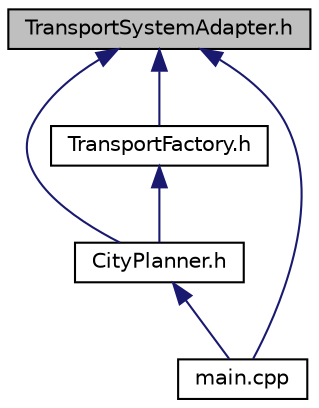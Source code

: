 digraph "TransportSystemAdapter.h"
{
 // LATEX_PDF_SIZE
  edge [fontname="Helvetica",fontsize="10",labelfontname="Helvetica",labelfontsize="10"];
  node [fontname="Helvetica",fontsize="10",shape=record];
  Node1 [label="TransportSystemAdapter.h",height=0.2,width=0.4,color="black", fillcolor="grey75", style="filled", fontcolor="black",tooltip="Adapter class to make legacy transport system work with modern interface."];
  Node1 -> Node2 [dir="back",color="midnightblue",fontsize="10",style="solid",fontname="Helvetica"];
  Node2 [label="CityPlanner.h",height=0.2,width=0.4,color="black", fillcolor="white", style="filled",URL="$CityPlanner_8h.html",tooltip="Infrastructure and city planning management."];
  Node2 -> Node3 [dir="back",color="midnightblue",fontsize="10",style="solid",fontname="Helvetica"];
  Node3 [label="main.cpp",height=0.2,width=0.4,color="black", fillcolor="white", style="filled",URL="$main_8cpp.html",tooltip="Main entry point for the City Simulation system."];
  Node1 -> Node3 [dir="back",color="midnightblue",fontsize="10",style="solid",fontname="Helvetica"];
  Node1 -> Node4 [dir="back",color="midnightblue",fontsize="10",style="solid",fontname="Helvetica"];
  Node4 [label="TransportFactory.h",height=0.2,width=0.4,color="black", fillcolor="white", style="filled",URL="$TransportFactory_8h.html",tooltip="Factory for transport system creation."];
  Node4 -> Node2 [dir="back",color="midnightblue",fontsize="10",style="solid",fontname="Helvetica"];
}
